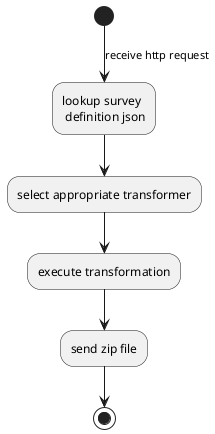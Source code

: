@startuml

(*)  -->[receive http request] "lookup survey \n definition json" as A1
--> "select appropriate transformer" as A2
--> "execute transformation"
--> "send zip file"
-->(*)

@enduml